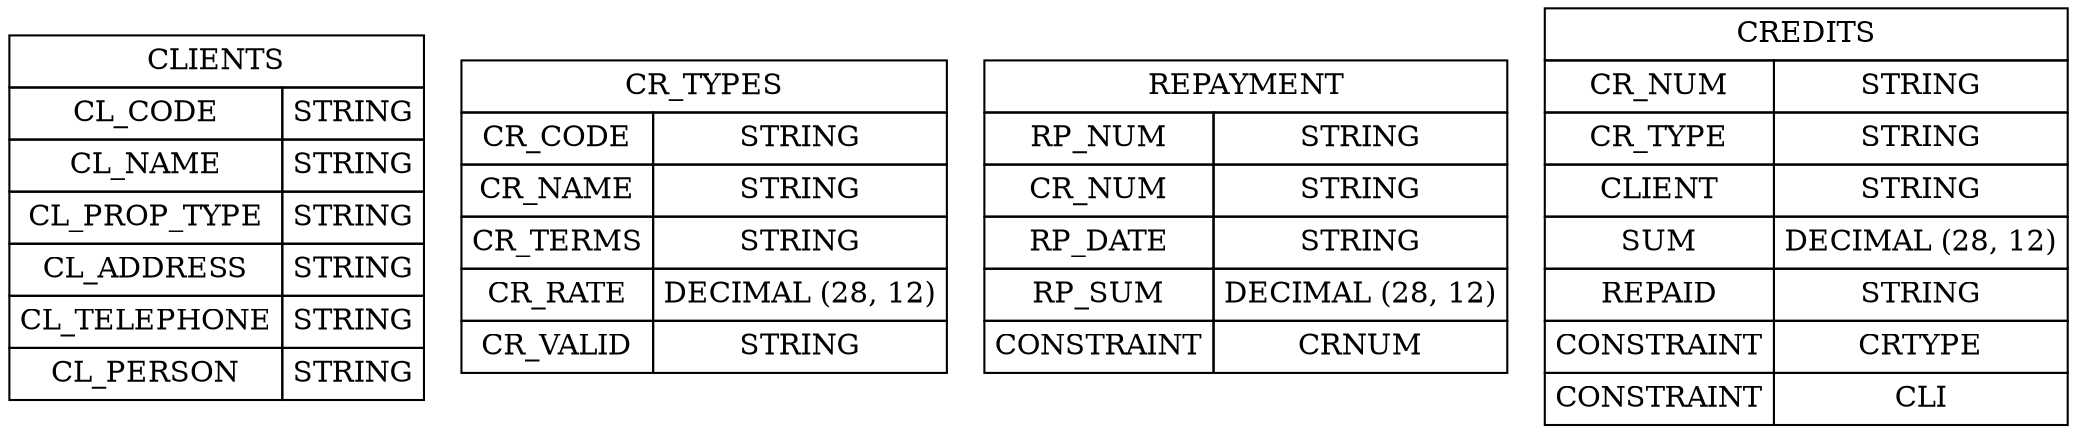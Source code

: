 digraph G {
CLIENTS [shape=none, margin=0, label=<<TABLE BORDER="0" CELLBORDER="1" CELLSPACING="0" CELLPADDING="4"><TR><TD COLSPAN="2">CLIENTS</TD></TR><TR><TD>CL_CODE</TD><TD>STRING</TD></TR><TR><TD>CL_NAME</TD><TD>STRING</TD></TR><TR><TD>CL_PROP_TYPE</TD><TD>STRING</TD></TR><TR><TD>CL_ADDRESS</TD><TD>STRING</TD></TR><TR><TD>CL_TELEPHONE</TD><TD>STRING</TD></TR><TR><TD>CL_PERSON</TD><TD>STRING</TD></TR></TABLE>>];
CR_TYPES [shape=none, margin=0, label=<<TABLE BORDER="0" CELLBORDER="1" CELLSPACING="0" CELLPADDING="4"><TR><TD COLSPAN="2">CR_TYPES</TD></TR><TR><TD>CR_CODE</TD><TD>STRING</TD></TR><TR><TD>CR_NAME</TD><TD>STRING</TD></TR><TR><TD>CR_TERMS</TD><TD>STRING</TD></TR><TR><TD>CR_RATE</TD><TD>DECIMAL (28, 12)</TD></TR><TR><TD>CR_VALID</TD><TD>STRING</TD></TR></TABLE>>];
REPAYMENT [shape=none, margin=0, label=<<TABLE BORDER="0" CELLBORDER="1" CELLSPACING="0" CELLPADDING="4"><TR><TD COLSPAN="2">REPAYMENT</TD></TR><TR><TD>RP_NUM</TD><TD>STRING</TD></TR><TR><TD>CR_NUM</TD><TD>STRING</TD></TR><TR><TD>RP_DATE</TD><TD>STRING</TD></TR><TR><TD>RP_SUM</TD><TD>DECIMAL (28, 12)</TD></TR><TR><TD>CONSTRAINT</TD><TD>CRNUM</TD></TR></TABLE>>];
CREDITS [shape=none, margin=0, label=<<TABLE BORDER="0" CELLBORDER="1" CELLSPACING="0" CELLPADDING="4"><TR><TD COLSPAN="2">CREDITS</TD></TR><TR><TD>CR_NUM</TD><TD>STRING</TD></TR><TR><TD>CR_TYPE</TD><TD>STRING</TD></TR><TR><TD>CLIENT</TD><TD>STRING</TD></TR><TR><TD>SUM</TD><TD>DECIMAL (28, 12)</TD></TR><TR><TD>REPAID</TD><TD>STRING</TD></TR><TR><TD>CONSTRAINT</TD><TD>CRTYPE</TD></TR><TR><TD>CONSTRAINT</TD><TD>CLI</TD></TR></TABLE>>];
}

